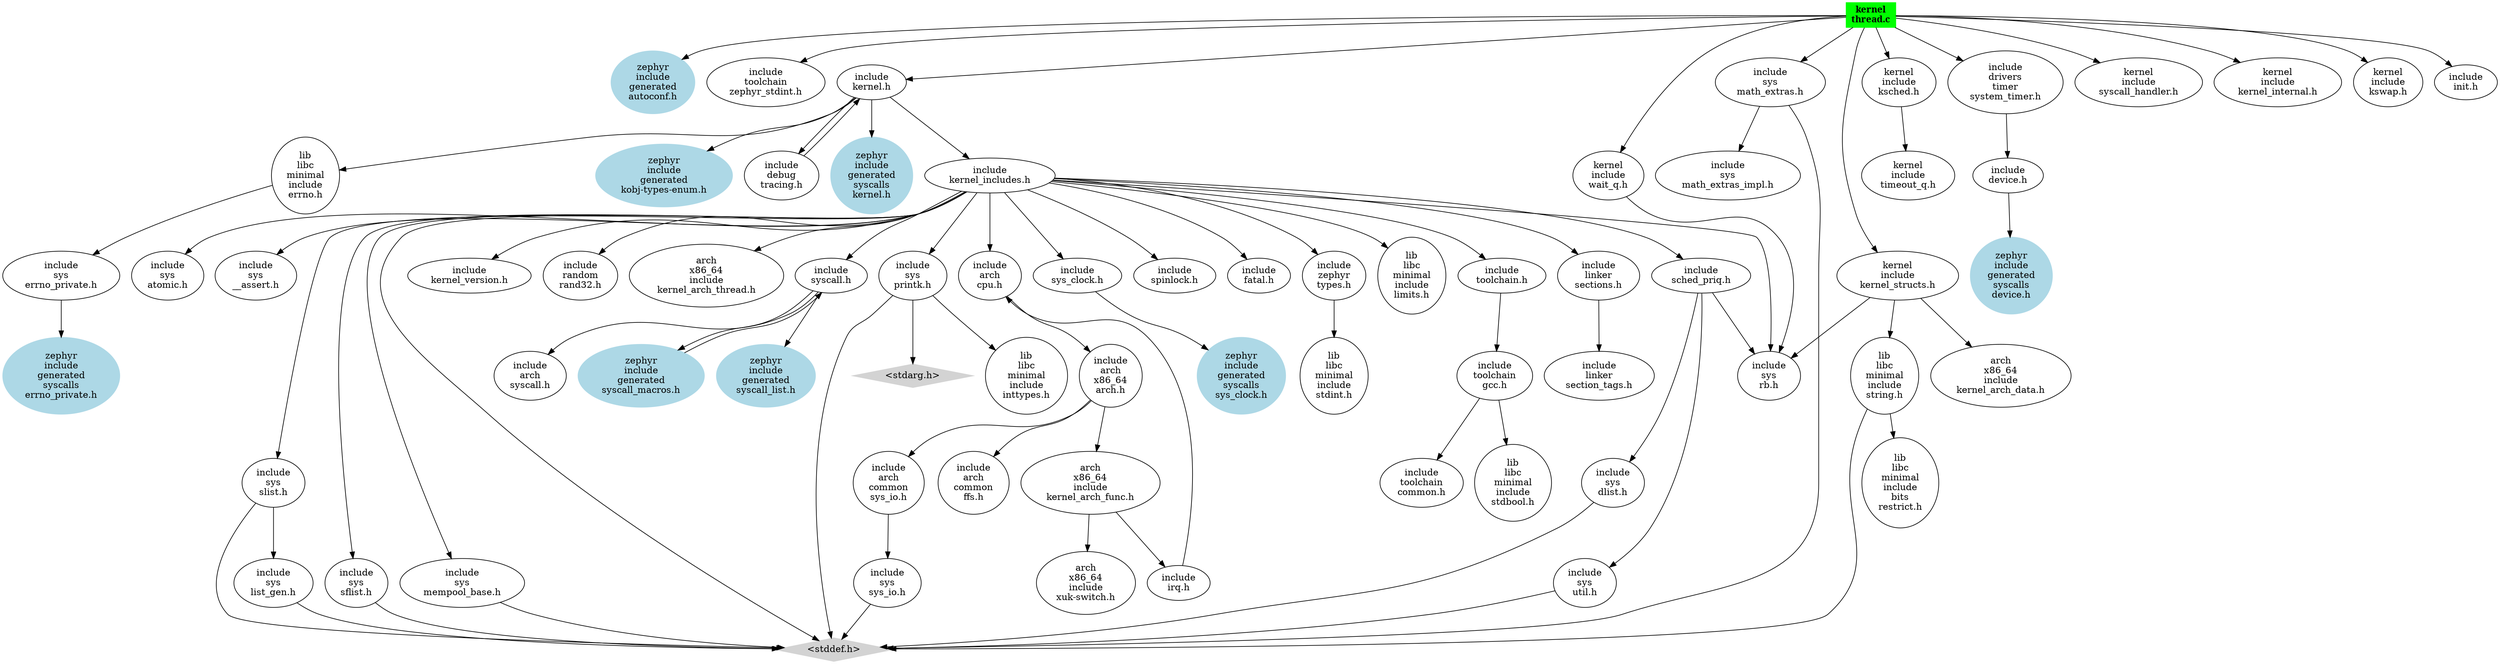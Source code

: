 // Include Map for /home/ming/zephyr.github/zephyr/kernel/thread.c
digraph {
	"kernel
thread.c" [label="kernel
thread.c" color=green fontname=bold shape=box style=filled]
	"zephyr
include
generated
autoconf.h" [label="zephyr
include
generated
autoconf.h" color=lightblue fontname="" shape=oval style=filled]
	"kernel
thread.c" -> "zephyr
include
generated
autoconf.h"
	"include
toolchain
zephyr_stdint.h" [label="include
toolchain
zephyr_stdint.h" color=black fontname="" shape=oval style=""]
	"kernel
thread.c" -> "include
toolchain
zephyr_stdint.h"
	"include
kernel.h" [label="include
kernel.h" color=black fontname="" shape=oval style=""]
	"kernel
thread.c" -> "include
kernel.h"
	"kernel
include
kernel_structs.h" [label="kernel
include
kernel_structs.h" color=black fontname="" shape=oval style=""]
	"kernel
thread.c" -> "kernel
include
kernel_structs.h"
	"include
sys
math_extras.h" [label="include
sys
math_extras.h" color=black fontname="" shape=oval style=""]
	"kernel
thread.c" -> "include
sys
math_extras.h"
	"include
drivers
timer
system_timer.h" [label="include
drivers
timer
system_timer.h" color=black fontname="" shape=oval style=""]
	"kernel
thread.c" -> "include
drivers
timer
system_timer.h"
	"kernel
include
ksched.h" [label="kernel
include
ksched.h" color=black fontname="" shape=oval style=""]
	"kernel
thread.c" -> "kernel
include
ksched.h"
	"kernel
include
wait_q.h" [label="kernel
include
wait_q.h" color=black fontname="" shape=oval style=""]
	"kernel
thread.c" -> "kernel
include
wait_q.h"
	"kernel
include
syscall_handler.h" [label="kernel
include
syscall_handler.h" color=black fontname="" shape=oval style=""]
	"kernel
thread.c" -> "kernel
include
syscall_handler.h"
	"kernel
include
kernel_internal.h" [label="kernel
include
kernel_internal.h" color=black fontname="" shape=oval style=""]
	"kernel
thread.c" -> "kernel
include
kernel_internal.h"
	"kernel
include
kswap.h" [label="kernel
include
kswap.h" color=black fontname="" shape=oval style=""]
	"kernel
thread.c" -> "kernel
include
kswap.h"
	"include
init.h" [label="include
init.h" color=black fontname="" shape=oval style=""]
	"kernel
thread.c" -> "include
init.h"
	"include
kernel_includes.h" [label="include
kernel_includes.h" color=black fontname="" shape=oval style=""]
	"include
kernel.h" -> "include
kernel_includes.h"
	"lib
libc
minimal
include
errno.h" [label="lib
libc
minimal
include
errno.h" color=black fontname="" shape=oval style=""]
	"include
kernel.h" -> "lib
libc
minimal
include
errno.h"
	"zephyr
include
generated
kobj-types-enum.h" [label="zephyr
include
generated
kobj-types-enum.h" color=lightblue fontname="" shape=oval style=filled]
	"include
kernel.h" -> "zephyr
include
generated
kobj-types-enum.h"
	"include
debug
tracing.h" [label="include
debug
tracing.h" color=black fontname="" shape=oval style=""]
	"include
kernel.h" -> "include
debug
tracing.h"
	"zephyr
include
generated
syscalls
kernel.h" [label="zephyr
include
generated
syscalls
kernel.h" color=lightblue fontname="" shape=oval style=filled]
	"include
kernel.h" -> "zephyr
include
generated
syscalls
kernel.h"
	"\<stddef.h\>" [label="\<stddef.h\>" color=lightgrey fontname="" shape=diamond style=filled]
	"include
kernel_includes.h" -> "\<stddef.h\>"
	"include
zephyr
types.h" [label="include
zephyr
types.h" color=black fontname="" shape=oval style=""]
	"include
kernel_includes.h" -> "include
zephyr
types.h"
	"lib
libc
minimal
include
limits.h" [label="lib
libc
minimal
include
limits.h" color=black fontname="" shape=oval style=""]
	"include
kernel_includes.h" -> "lib
libc
minimal
include
limits.h"
	"include
toolchain.h" [label="include
toolchain.h" color=black fontname="" shape=oval style=""]
	"include
kernel_includes.h" -> "include
toolchain.h"
	"include
linker
sections.h" [label="include
linker
sections.h" color=black fontname="" shape=oval style=""]
	"include
kernel_includes.h" -> "include
linker
sections.h"
	"include
sys
atomic.h" [label="include
sys
atomic.h" color=black fontname="" shape=oval style=""]
	"include
kernel_includes.h" -> "include
sys
atomic.h"
	"include
sys
__assert.h" [label="include
sys
__assert.h" color=black fontname="" shape=oval style=""]
	"include
kernel_includes.h" -> "include
sys
__assert.h"
	"include
sched_priq.h" [label="include
sched_priq.h" color=black fontname="" shape=oval style=""]
	"include
kernel_includes.h" -> "include
sched_priq.h"
	"include
sys
slist.h" [label="include
sys
slist.h" color=black fontname="" shape=oval style=""]
	"include
kernel_includes.h" -> "include
sys
slist.h"
	"include
sys
sflist.h" [label="include
sys
sflist.h" color=black fontname="" shape=oval style=""]
	"include
kernel_includes.h" -> "include
sys
sflist.h"
	"include
sys
mempool_base.h" [label="include
sys
mempool_base.h" color=black fontname="" shape=oval style=""]
	"include
kernel_includes.h" -> "include
sys
mempool_base.h"
	"include
kernel_version.h" [label="include
kernel_version.h" color=black fontname="" shape=oval style=""]
	"include
kernel_includes.h" -> "include
kernel_version.h"
	"include
random
rand32.h" [label="include
random
rand32.h" color=black fontname="" shape=oval style=""]
	"include
kernel_includes.h" -> "include
random
rand32.h"
	"arch
x86_64
include
kernel_arch_thread.h" [label="arch
x86_64
include
kernel_arch_thread.h" color=black fontname="" shape=oval style=""]
	"include
kernel_includes.h" -> "arch
x86_64
include
kernel_arch_thread.h"
	"include
syscall.h" [label="include
syscall.h" color=black fontname="" shape=oval style=""]
	"include
kernel_includes.h" -> "include
syscall.h"
	"include
sys
printk.h" [label="include
sys
printk.h" color=black fontname="" shape=oval style=""]
	"include
kernel_includes.h" -> "include
sys
printk.h"
	"include
arch
cpu.h" [label="include
arch
cpu.h" color=black fontname="" shape=oval style=""]
	"include
kernel_includes.h" -> "include
arch
cpu.h"
	"include
sys
rb.h" [label="include
sys
rb.h" color=black fontname="" shape=oval style=""]
	"include
kernel_includes.h" -> "include
sys
rb.h"
	"include
sys_clock.h" [label="include
sys_clock.h" color=black fontname="" shape=oval style=""]
	"include
kernel_includes.h" -> "include
sys_clock.h"
	"include
spinlock.h" [label="include
spinlock.h" color=black fontname="" shape=oval style=""]
	"include
kernel_includes.h" -> "include
spinlock.h"
	"include
fatal.h" [label="include
fatal.h" color=black fontname="" shape=oval style=""]
	"include
kernel_includes.h" -> "include
fatal.h"
	"lib
libc
minimal
include
stdint.h" [label="lib
libc
minimal
include
stdint.h" color=black fontname="" shape=oval style=""]
	"include
zephyr
types.h" -> "lib
libc
minimal
include
stdint.h"
	"include
toolchain
gcc.h" [label="include
toolchain
gcc.h" color=black fontname="" shape=oval style=""]
	"include
toolchain.h" -> "include
toolchain
gcc.h"
	"include
toolchain
common.h" [label="include
toolchain
common.h" color=black fontname="" shape=oval style=""]
	"include
toolchain
gcc.h" -> "include
toolchain
common.h"
	"lib
libc
minimal
include
stdbool.h" [label="lib
libc
minimal
include
stdbool.h" color=black fontname="" shape=oval style=""]
	"include
toolchain
gcc.h" -> "lib
libc
minimal
include
stdbool.h"
	"include
linker
section_tags.h" [label="include
linker
section_tags.h" color=black fontname="" shape=oval style=""]
	"include
linker
sections.h" -> "include
linker
section_tags.h"
	"include
sys
util.h" [label="include
sys
util.h" color=black fontname="" shape=oval style=""]
	"include
sched_priq.h" -> "include
sys
util.h"
	"include
sys
dlist.h" [label="include
sys
dlist.h" color=black fontname="" shape=oval style=""]
	"include
sched_priq.h" -> "include
sys
dlist.h"
	"include
sched_priq.h" -> "include
sys
rb.h"
	"include
sys
util.h" -> "\<stddef.h\>"
	"include
sys
dlist.h" -> "\<stddef.h\>"
	"include
sys
slist.h" -> "\<stddef.h\>"
	"include
sys
list_gen.h" [label="include
sys
list_gen.h" color=black fontname="" shape=oval style=""]
	"include
sys
slist.h" -> "include
sys
list_gen.h"
	"include
sys
list_gen.h" -> "\<stddef.h\>"
	"include
sys
sflist.h" -> "\<stddef.h\>"
	"include
sys
mempool_base.h" -> "\<stddef.h\>"
	"zephyr
include
generated
syscall_list.h" [label="zephyr
include
generated
syscall_list.h" color=lightblue fontname="" shape=oval style=filled]
	"include
syscall.h" -> "zephyr
include
generated
syscall_list.h"
	"include
arch
syscall.h" [label="include
arch
syscall.h" color=black fontname="" shape=oval style=""]
	"include
syscall.h" -> "include
arch
syscall.h"
	"zephyr
include
generated
syscall_macros.h" [label="zephyr
include
generated
syscall_macros.h" color=lightblue fontname="" shape=oval style=filled]
	"include
syscall.h" -> "zephyr
include
generated
syscall_macros.h"
	"zephyr
include
generated
syscall_macros.h" -> "include
syscall.h"
	"include
sys
printk.h" -> "\<stddef.h\>"
	"\<stdarg.h\>" [label="\<stdarg.h\>" color=lightgrey fontname="" shape=diamond style=filled]
	"include
sys
printk.h" -> "\<stdarg.h\>"
	"lib
libc
minimal
include
inttypes.h" [label="lib
libc
minimal
include
inttypes.h" color=black fontname="" shape=oval style=""]
	"include
sys
printk.h" -> "lib
libc
minimal
include
inttypes.h"
	"include
arch
x86_64
arch.h" [label="include
arch
x86_64
arch.h" color=black fontname="" shape=oval style=""]
	"include
arch
cpu.h" -> "include
arch
x86_64
arch.h"
	"arch
x86_64
include
kernel_arch_func.h" [label="arch
x86_64
include
kernel_arch_func.h" color=black fontname="" shape=oval style=""]
	"include
arch
x86_64
arch.h" -> "arch
x86_64
include
kernel_arch_func.h"
	"include
arch
common
sys_io.h" [label="include
arch
common
sys_io.h" color=black fontname="" shape=oval style=""]
	"include
arch
x86_64
arch.h" -> "include
arch
common
sys_io.h"
	"include
arch
common
ffs.h" [label="include
arch
common
ffs.h" color=black fontname="" shape=oval style=""]
	"include
arch
x86_64
arch.h" -> "include
arch
common
ffs.h"
	"include
irq.h" [label="include
irq.h" color=black fontname="" shape=oval style=""]
	"arch
x86_64
include
kernel_arch_func.h" -> "include
irq.h"
	"arch
x86_64
include
xuk-switch.h" [label="arch
x86_64
include
xuk-switch.h" color=black fontname="" shape=oval style=""]
	"arch
x86_64
include
kernel_arch_func.h" -> "arch
x86_64
include
xuk-switch.h"
	"include
irq.h" -> "include
arch
cpu.h"
	"include
sys
sys_io.h" [label="include
sys
sys_io.h" color=black fontname="" shape=oval style=""]
	"include
arch
common
sys_io.h" -> "include
sys
sys_io.h"
	"include
sys
sys_io.h" -> "\<stddef.h\>"
	"zephyr
include
generated
syscalls
sys_clock.h" [label="zephyr
include
generated
syscalls
sys_clock.h" color=lightblue fontname="" shape=oval style=filled]
	"include
sys_clock.h" -> "zephyr
include
generated
syscalls
sys_clock.h"
	"include
sys
errno_private.h" [label="include
sys
errno_private.h" color=black fontname="" shape=oval style=""]
	"lib
libc
minimal
include
errno.h" -> "include
sys
errno_private.h"
	"zephyr
include
generated
syscalls
errno_private.h" [label="zephyr
include
generated
syscalls
errno_private.h" color=lightblue fontname="" shape=oval style=filled]
	"include
sys
errno_private.h" -> "zephyr
include
generated
syscalls
errno_private.h"
	"include
debug
tracing.h" -> "include
kernel.h"
	"kernel
include
kernel_structs.h" -> "include
sys
rb.h"
	"lib
libc
minimal
include
string.h" [label="lib
libc
minimal
include
string.h" color=black fontname="" shape=oval style=""]
	"kernel
include
kernel_structs.h" -> "lib
libc
minimal
include
string.h"
	"arch
x86_64
include
kernel_arch_data.h" [label="arch
x86_64
include
kernel_arch_data.h" color=black fontname="" shape=oval style=""]
	"kernel
include
kernel_structs.h" -> "arch
x86_64
include
kernel_arch_data.h"
	"lib
libc
minimal
include
string.h" -> "\<stddef.h\>"
	"lib
libc
minimal
include
bits
restrict.h" [label="lib
libc
minimal
include
bits
restrict.h" color=black fontname="" shape=oval style=""]
	"lib
libc
minimal
include
string.h" -> "lib
libc
minimal
include
bits
restrict.h"
	"include
sys
math_extras.h" -> "\<stddef.h\>"
	"include
sys
math_extras_impl.h" [label="include
sys
math_extras_impl.h" color=black fontname="" shape=oval style=""]
	"include
sys
math_extras.h" -> "include
sys
math_extras_impl.h"
	"include
device.h" [label="include
device.h" color=black fontname="" shape=oval style=""]
	"include
drivers
timer
system_timer.h" -> "include
device.h"
	"zephyr
include
generated
syscalls
device.h" [label="zephyr
include
generated
syscalls
device.h" color=lightblue fontname="" shape=oval style=filled]
	"include
device.h" -> "zephyr
include
generated
syscalls
device.h"
	"kernel
include
timeout_q.h" [label="kernel
include
timeout_q.h" color=black fontname="" shape=oval style=""]
	"kernel
include
ksched.h" -> "kernel
include
timeout_q.h"
	"kernel
include
wait_q.h" -> "include
sys
rb.h"
}
